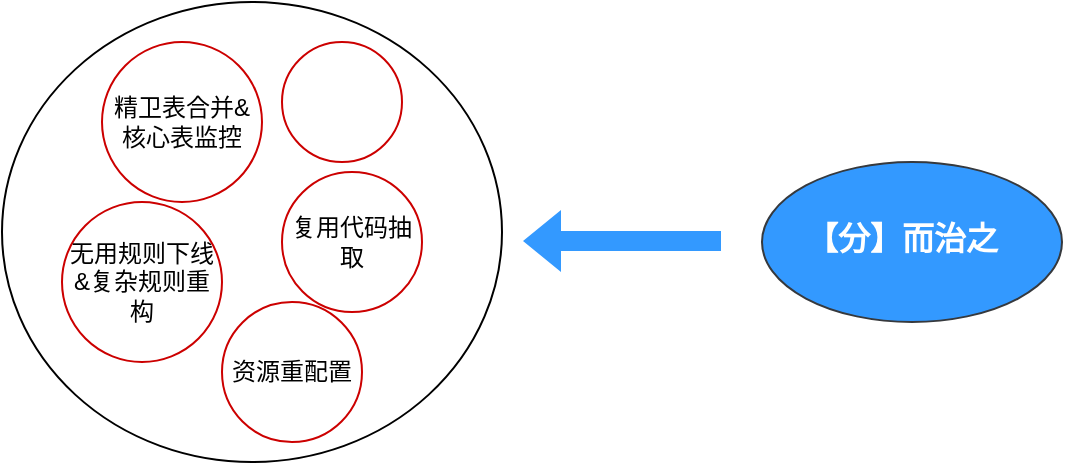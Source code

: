 <mxfile version="26.0.2">
  <diagram name="第 1 页" id="-t-LGwc56JBom7PJ3oQe">
    <mxGraphModel dx="962" dy="700" grid="1" gridSize="10" guides="1" tooltips="1" connect="1" arrows="1" fold="1" page="1" pageScale="1" pageWidth="827" pageHeight="1169" math="0" shadow="0">
      <root>
        <mxCell id="0" />
        <mxCell id="1" parent="0" />
        <mxCell id="YTVyAT52MgxxX6Fu33Iz-1" value="" style="shape=flexArrow;endArrow=classic;html=1;rounded=0;strokeColor=none;fillColor=#3399FF;" edge="1" parent="1">
          <mxGeometry width="50" height="50" relative="1" as="geometry">
            <mxPoint x="570" y="349.5" as="sourcePoint" />
            <mxPoint x="470" y="349.5" as="targetPoint" />
          </mxGeometry>
        </mxCell>
        <mxCell id="YTVyAT52MgxxX6Fu33Iz-2" value="" style="ellipse;whiteSpace=wrap;html=1;strokeColor=#36393d;fillColor=#3399FF;" vertex="1" parent="1">
          <mxGeometry x="590" y="310" width="150" height="80" as="geometry" />
        </mxCell>
        <mxCell id="YTVyAT52MgxxX6Fu33Iz-3" value="&lt;font style=&quot;color: rgb(255, 255, 255); font-size: 16px;&quot;&gt;&lt;b&gt;【分】而治之&lt;/b&gt;&lt;/font&gt;" style="text;html=1;align=center;verticalAlign=middle;whiteSpace=wrap;rounded=0;" vertex="1" parent="1">
          <mxGeometry x="610" y="330" width="100" height="35" as="geometry" />
        </mxCell>
        <mxCell id="YTVyAT52MgxxX6Fu33Iz-4" value="" style="ellipse;whiteSpace=wrap;html=1;" vertex="1" parent="1">
          <mxGeometry x="210" y="230" width="250" height="230" as="geometry" />
        </mxCell>
        <mxCell id="YTVyAT52MgxxX6Fu33Iz-5" value="&lt;div data-docx-has-block-data=&quot;false&quot; data-lark-html-role=&quot;root&quot; data-page-id=&quot;ChRIdA0hZobBU5xymgpcbbGHnzd&quot;&gt;&lt;div class=&quot;old-record-id-XWXkdjbSToSbAaxWngFc1ZIonQe&quot;&gt;精卫表合并&amp;amp;核心表监控&lt;/div&gt;&lt;/div&gt;&lt;span class=&quot;lark-record-clipboard&quot; data-lark-record-format=&quot;docx/text&quot; data-lark-record-data=&quot;{&amp;quot;rootId&amp;quot;:&amp;quot;ChRIdA0hZobBU5xymgpcbbGHnzd&amp;quot;,&amp;quot;text&amp;quot;:{&amp;quot;initialAttributedTexts&amp;quot;:{&amp;quot;text&amp;quot;:{&amp;quot;0&amp;quot;:&amp;quot;精卫表合并&amp;amp;核心表监控&amp;quot;},&amp;quot;attribs&amp;quot;:{&amp;quot;0&amp;quot;:&amp;quot;*0+b&amp;quot;}},&amp;quot;apool&amp;quot;:{&amp;quot;numToAttrib&amp;quot;:{&amp;quot;0&amp;quot;:[&amp;quot;author&amp;quot;,&amp;quot;6789052697665437964&amp;quot;]},&amp;quot;nextNum&amp;quot;:1}},&amp;quot;type&amp;quot;:&amp;quot;text&amp;quot;,&amp;quot;referenceRecordMap&amp;quot;:{},&amp;quot;extra&amp;quot;:{&amp;quot;channel&amp;quot;:&amp;quot;saas&amp;quot;,&amp;quot;pasteRandomId&amp;quot;:&amp;quot;1d12fe56-909d-4299-86d8-354a4d4ec832&amp;quot;,&amp;quot;mention_page_title&amp;quot;:{},&amp;quot;external_mention_url&amp;quot;:{}},&amp;quot;isKeepQuoteContainer&amp;quot;:false,&amp;quot;isFromCode&amp;quot;:false,&amp;quot;selection&amp;quot;:[{&amp;quot;id&amp;quot;:256,&amp;quot;type&amp;quot;:&amp;quot;text&amp;quot;,&amp;quot;selection&amp;quot;:{&amp;quot;start&amp;quot;:0,&amp;quot;end&amp;quot;:11},&amp;quot;recordId&amp;quot;:&amp;quot;XWXkdjbSToSbAaxWngFc1ZIonQe&amp;quot;}],&amp;quot;payloadMap&amp;quot;:{},&amp;quot;isCut&amp;quot;:false}&quot;&gt;&lt;/span&gt;" style="ellipse;whiteSpace=wrap;html=1;aspect=fixed;strokeColor=#CC0000;" vertex="1" parent="1">
          <mxGeometry x="260" y="250" width="80" height="80" as="geometry" />
        </mxCell>
        <mxCell id="YTVyAT52MgxxX6Fu33Iz-6" value="&lt;div data-docx-has-block-data=&quot;false&quot; data-lark-html-role=&quot;root&quot; data-page-id=&quot;ChRIdA0hZobBU5xymgpcbbGHnzd&quot;&gt;&lt;div class=&quot;old-record-id-XWXkdjbSToSbAaxWngFc1ZIonQe&quot;&gt;&lt;div data-docx-has-block-data=&quot;false&quot; data-lark-html-role=&quot;root&quot; data-page-id=&quot;ChRIdA0hZobBU5xymgpcbbGHnzd&quot;&gt;&lt;div class=&quot;old-record-id-XWXkdjbSToSbAaxWngFc1ZIonQe&quot;&gt;无用规则下线&amp;amp;复杂规则重构&lt;/div&gt;&lt;/div&gt;&lt;span class=&quot;lark-record-clipboard&quot; data-lark-record-format=&quot;docx/text&quot; data-lark-record-data=&quot;{&amp;quot;rootId&amp;quot;:&amp;quot;ChRIdA0hZobBU5xymgpcbbGHnzd&amp;quot;,&amp;quot;text&amp;quot;:{&amp;quot;initialAttributedTexts&amp;quot;:{&amp;quot;text&amp;quot;:{&amp;quot;0&amp;quot;:&amp;quot;无用规则下线&amp;amp;复杂规则重构&amp;quot;},&amp;quot;attribs&amp;quot;:{&amp;quot;0&amp;quot;:&amp;quot;*0+d&amp;quot;}},&amp;quot;apool&amp;quot;:{&amp;quot;numToAttrib&amp;quot;:{&amp;quot;0&amp;quot;:[&amp;quot;author&amp;quot;,&amp;quot;6789052697665437964&amp;quot;]},&amp;quot;nextNum&amp;quot;:1}},&amp;quot;type&amp;quot;:&amp;quot;text&amp;quot;,&amp;quot;referenceRecordMap&amp;quot;:{},&amp;quot;extra&amp;quot;:{&amp;quot;channel&amp;quot;:&amp;quot;saas&amp;quot;,&amp;quot;pasteRandomId&amp;quot;:&amp;quot;5cdd5dfd-b43b-46cd-955d-e5122e08f436&amp;quot;,&amp;quot;mention_page_title&amp;quot;:{},&amp;quot;external_mention_url&amp;quot;:{}},&amp;quot;isKeepQuoteContainer&amp;quot;:false,&amp;quot;isFromCode&amp;quot;:false,&amp;quot;selection&amp;quot;:[{&amp;quot;id&amp;quot;:256,&amp;quot;type&amp;quot;:&amp;quot;text&amp;quot;,&amp;quot;selection&amp;quot;:{&amp;quot;start&amp;quot;:14,&amp;quot;end&amp;quot;:27},&amp;quot;recordId&amp;quot;:&amp;quot;XWXkdjbSToSbAaxWngFc1ZIonQe&amp;quot;}],&amp;quot;payloadMap&amp;quot;:{},&amp;quot;isCut&amp;quot;:false}&quot;&gt;&lt;/span&gt;&lt;/div&gt;&lt;/div&gt;&lt;span class=&quot;lark-record-clipboard&quot; data-lark-record-format=&quot;docx/text&quot; data-lark-record-data=&quot;{&amp;quot;rootId&amp;quot;:&amp;quot;ChRIdA0hZobBU5xymgpcbbGHnzd&amp;quot;,&amp;quot;text&amp;quot;:{&amp;quot;initialAttributedTexts&amp;quot;:{&amp;quot;text&amp;quot;:{&amp;quot;0&amp;quot;:&amp;quot;精卫表合并&amp;amp;核心表监控&amp;quot;},&amp;quot;attribs&amp;quot;:{&amp;quot;0&amp;quot;:&amp;quot;*0+b&amp;quot;}},&amp;quot;apool&amp;quot;:{&amp;quot;numToAttrib&amp;quot;:{&amp;quot;0&amp;quot;:[&amp;quot;author&amp;quot;,&amp;quot;6789052697665437964&amp;quot;]},&amp;quot;nextNum&amp;quot;:1}},&amp;quot;type&amp;quot;:&amp;quot;text&amp;quot;,&amp;quot;referenceRecordMap&amp;quot;:{},&amp;quot;extra&amp;quot;:{&amp;quot;channel&amp;quot;:&amp;quot;saas&amp;quot;,&amp;quot;pasteRandomId&amp;quot;:&amp;quot;1d12fe56-909d-4299-86d8-354a4d4ec832&amp;quot;,&amp;quot;mention_page_title&amp;quot;:{},&amp;quot;external_mention_url&amp;quot;:{}},&amp;quot;isKeepQuoteContainer&amp;quot;:false,&amp;quot;isFromCode&amp;quot;:false,&amp;quot;selection&amp;quot;:[{&amp;quot;id&amp;quot;:256,&amp;quot;type&amp;quot;:&amp;quot;text&amp;quot;,&amp;quot;selection&amp;quot;:{&amp;quot;start&amp;quot;:0,&amp;quot;end&amp;quot;:11},&amp;quot;recordId&amp;quot;:&amp;quot;XWXkdjbSToSbAaxWngFc1ZIonQe&amp;quot;}],&amp;quot;payloadMap&amp;quot;:{},&amp;quot;isCut&amp;quot;:false}&quot;&gt;&lt;/span&gt;" style="ellipse;whiteSpace=wrap;html=1;aspect=fixed;strokeColor=#CC0000;" vertex="1" parent="1">
          <mxGeometry x="240" y="330" width="80" height="80" as="geometry" />
        </mxCell>
        <mxCell id="YTVyAT52MgxxX6Fu33Iz-7" value="&lt;div data-docx-has-block-data=&quot;false&quot; data-lark-html-role=&quot;root&quot; data-page-id=&quot;ChRIdA0hZobBU5xymgpcbbGHnzd&quot;&gt;&lt;div class=&quot;old-record-id-XWXkdjbSToSbAaxWngFc1ZIonQe&quot;&gt;&lt;div data-docx-has-block-data=&quot;false&quot; data-lark-html-role=&quot;root&quot; data-page-id=&quot;ChRIdA0hZobBU5xymgpcbbGHnzd&quot;&gt;&lt;div class=&quot;old-record-id-XWXkdjbSToSbAaxWngFc1ZIonQe&quot;&gt;&lt;div data-docx-has-block-data=&quot;false&quot; data-lark-html-role=&quot;root&quot; data-page-id=&quot;ChRIdA0hZobBU5xymgpcbbGHnzd&quot;&gt;&lt;div class=&quot;old-record-id-XWXkdjbSToSbAaxWngFc1ZIonQe&quot;&gt;复用代码抽取&lt;/div&gt;&lt;/div&gt;&lt;span class=&quot;lark-record-clipboard&quot; data-lark-record-format=&quot;docx/text&quot; data-lark-record-data=&quot;{&amp;quot;rootId&amp;quot;:&amp;quot;ChRIdA0hZobBU5xymgpcbbGHnzd&amp;quot;,&amp;quot;text&amp;quot;:{&amp;quot;initialAttributedTexts&amp;quot;:{&amp;quot;text&amp;quot;:{&amp;quot;0&amp;quot;:&amp;quot;复用代码抽取&amp;quot;},&amp;quot;attribs&amp;quot;:{&amp;quot;0&amp;quot;:&amp;quot;*0+6&amp;quot;}},&amp;quot;apool&amp;quot;:{&amp;quot;numToAttrib&amp;quot;:{&amp;quot;0&amp;quot;:[&amp;quot;author&amp;quot;,&amp;quot;6789052697665437964&amp;quot;]},&amp;quot;nextNum&amp;quot;:1}},&amp;quot;type&amp;quot;:&amp;quot;text&amp;quot;,&amp;quot;referenceRecordMap&amp;quot;:{},&amp;quot;extra&amp;quot;:{&amp;quot;channel&amp;quot;:&amp;quot;saas&amp;quot;,&amp;quot;pasteRandomId&amp;quot;:&amp;quot;e9fa6218-35b4-4a9d-a9d8-3d668199a75c&amp;quot;,&amp;quot;mention_page_title&amp;quot;:{},&amp;quot;external_mention_url&amp;quot;:{}},&amp;quot;isKeepQuoteContainer&amp;quot;:false,&amp;quot;isFromCode&amp;quot;:false,&amp;quot;selection&amp;quot;:[{&amp;quot;id&amp;quot;:256,&amp;quot;type&amp;quot;:&amp;quot;text&amp;quot;,&amp;quot;selection&amp;quot;:{&amp;quot;start&amp;quot;:30,&amp;quot;end&amp;quot;:36},&amp;quot;recordId&amp;quot;:&amp;quot;XWXkdjbSToSbAaxWngFc1ZIonQe&amp;quot;}],&amp;quot;payloadMap&amp;quot;:{},&amp;quot;isCut&amp;quot;:false}&quot;&gt;&lt;/span&gt;&lt;/div&gt;&lt;/div&gt;&lt;span class=&quot;lark-record-clipboard&quot; data-lark-record-format=&quot;docx/text&quot; data-lark-record-data=&quot;{&amp;quot;rootId&amp;quot;:&amp;quot;ChRIdA0hZobBU5xymgpcbbGHnzd&amp;quot;,&amp;quot;text&amp;quot;:{&amp;quot;initialAttributedTexts&amp;quot;:{&amp;quot;text&amp;quot;:{&amp;quot;0&amp;quot;:&amp;quot;无用规则下线&amp;amp;复杂规则重构&amp;quot;},&amp;quot;attribs&amp;quot;:{&amp;quot;0&amp;quot;:&amp;quot;*0+d&amp;quot;}},&amp;quot;apool&amp;quot;:{&amp;quot;numToAttrib&amp;quot;:{&amp;quot;0&amp;quot;:[&amp;quot;author&amp;quot;,&amp;quot;6789052697665437964&amp;quot;]},&amp;quot;nextNum&amp;quot;:1}},&amp;quot;type&amp;quot;:&amp;quot;text&amp;quot;,&amp;quot;referenceRecordMap&amp;quot;:{},&amp;quot;extra&amp;quot;:{&amp;quot;channel&amp;quot;:&amp;quot;saas&amp;quot;,&amp;quot;pasteRandomId&amp;quot;:&amp;quot;5cdd5dfd-b43b-46cd-955d-e5122e08f436&amp;quot;,&amp;quot;mention_page_title&amp;quot;:{},&amp;quot;external_mention_url&amp;quot;:{}},&amp;quot;isKeepQuoteContainer&amp;quot;:false,&amp;quot;isFromCode&amp;quot;:false,&amp;quot;selection&amp;quot;:[{&amp;quot;id&amp;quot;:256,&amp;quot;type&amp;quot;:&amp;quot;text&amp;quot;,&amp;quot;selection&amp;quot;:{&amp;quot;start&amp;quot;:14,&amp;quot;end&amp;quot;:27},&amp;quot;recordId&amp;quot;:&amp;quot;XWXkdjbSToSbAaxWngFc1ZIonQe&amp;quot;}],&amp;quot;payloadMap&amp;quot;:{},&amp;quot;isCut&amp;quot;:false}&quot;&gt;&lt;/span&gt;&lt;/div&gt;&lt;/div&gt;&lt;span class=&quot;lark-record-clipboard&quot; data-lark-record-format=&quot;docx/text&quot; data-lark-record-data=&quot;{&amp;quot;rootId&amp;quot;:&amp;quot;ChRIdA0hZobBU5xymgpcbbGHnzd&amp;quot;,&amp;quot;text&amp;quot;:{&amp;quot;initialAttributedTexts&amp;quot;:{&amp;quot;text&amp;quot;:{&amp;quot;0&amp;quot;:&amp;quot;精卫表合并&amp;amp;核心表监控&amp;quot;},&amp;quot;attribs&amp;quot;:{&amp;quot;0&amp;quot;:&amp;quot;*0+b&amp;quot;}},&amp;quot;apool&amp;quot;:{&amp;quot;numToAttrib&amp;quot;:{&amp;quot;0&amp;quot;:[&amp;quot;author&amp;quot;,&amp;quot;6789052697665437964&amp;quot;]},&amp;quot;nextNum&amp;quot;:1}},&amp;quot;type&amp;quot;:&amp;quot;text&amp;quot;,&amp;quot;referenceRecordMap&amp;quot;:{},&amp;quot;extra&amp;quot;:{&amp;quot;channel&amp;quot;:&amp;quot;saas&amp;quot;,&amp;quot;pasteRandomId&amp;quot;:&amp;quot;1d12fe56-909d-4299-86d8-354a4d4ec832&amp;quot;,&amp;quot;mention_page_title&amp;quot;:{},&amp;quot;external_mention_url&amp;quot;:{}},&amp;quot;isKeepQuoteContainer&amp;quot;:false,&amp;quot;isFromCode&amp;quot;:false,&amp;quot;selection&amp;quot;:[{&amp;quot;id&amp;quot;:256,&amp;quot;type&amp;quot;:&amp;quot;text&amp;quot;,&amp;quot;selection&amp;quot;:{&amp;quot;start&amp;quot;:0,&amp;quot;end&amp;quot;:11},&amp;quot;recordId&amp;quot;:&amp;quot;XWXkdjbSToSbAaxWngFc1ZIonQe&amp;quot;}],&amp;quot;payloadMap&amp;quot;:{},&amp;quot;isCut&amp;quot;:false}&quot;&gt;&lt;/span&gt;" style="ellipse;whiteSpace=wrap;html=1;aspect=fixed;strokeColor=#CC0000;" vertex="1" parent="1">
          <mxGeometry x="350" y="315" width="70" height="70" as="geometry" />
        </mxCell>
        <mxCell id="YTVyAT52MgxxX6Fu33Iz-8" value="&lt;div data-docx-has-block-data=&quot;false&quot; data-lark-html-role=&quot;root&quot; data-page-id=&quot;ChRIdA0hZobBU5xymgpcbbGHnzd&quot;&gt;&lt;div class=&quot;old-record-id-XWXkdjbSToSbAaxWngFc1ZIonQe&quot;&gt;&lt;div data-docx-has-block-data=&quot;false&quot; data-lark-html-role=&quot;root&quot; data-page-id=&quot;ChRIdA0hZobBU5xymgpcbbGHnzd&quot;&gt;&lt;div class=&quot;old-record-id-XWXkdjbSToSbAaxWngFc1ZIonQe&quot;&gt;&lt;div data-docx-has-block-data=&quot;false&quot; data-lark-html-role=&quot;root&quot; data-page-id=&quot;ChRIdA0hZobBU5xymgpcbbGHnzd&quot;&gt;&lt;div class=&quot;old-record-id-XWXkdjbSToSbAaxWngFc1ZIonQe&quot;&gt;&lt;div data-docx-has-block-data=&quot;false&quot; data-lark-html-role=&quot;root&quot; data-page-id=&quot;ChRIdA0hZobBU5xymgpcbbGHnzd&quot;&gt;&lt;div class=&quot;old-record-id-XWXkdjbSToSbAaxWngFc1ZIonQe&quot;&gt;资源重配置&lt;/div&gt;&lt;/div&gt;&lt;span class=&quot;lark-record-clipboard&quot; data-lark-record-format=&quot;docx/text&quot; data-lark-record-data=&quot;{&amp;quot;rootId&amp;quot;:&amp;quot;ChRIdA0hZobBU5xymgpcbbGHnzd&amp;quot;,&amp;quot;text&amp;quot;:{&amp;quot;initialAttributedTexts&amp;quot;:{&amp;quot;text&amp;quot;:{&amp;quot;0&amp;quot;:&amp;quot;资源重配置&amp;quot;},&amp;quot;attribs&amp;quot;:{&amp;quot;0&amp;quot;:&amp;quot;*0+5&amp;quot;}},&amp;quot;apool&amp;quot;:{&amp;quot;numToAttrib&amp;quot;:{&amp;quot;0&amp;quot;:[&amp;quot;author&amp;quot;,&amp;quot;6789052697665437964&amp;quot;]},&amp;quot;nextNum&amp;quot;:1}},&amp;quot;type&amp;quot;:&amp;quot;text&amp;quot;,&amp;quot;referenceRecordMap&amp;quot;:{},&amp;quot;extra&amp;quot;:{&amp;quot;channel&amp;quot;:&amp;quot;saas&amp;quot;,&amp;quot;pasteRandomId&amp;quot;:&amp;quot;1291db8a-156d-451d-92f8-595e6074ff26&amp;quot;,&amp;quot;mention_page_title&amp;quot;:{},&amp;quot;external_mention_url&amp;quot;:{}},&amp;quot;isKeepQuoteContainer&amp;quot;:false,&amp;quot;isFromCode&amp;quot;:false,&amp;quot;selection&amp;quot;:[{&amp;quot;id&amp;quot;:256,&amp;quot;type&amp;quot;:&amp;quot;text&amp;quot;,&amp;quot;selection&amp;quot;:{&amp;quot;start&amp;quot;:39,&amp;quot;end&amp;quot;:44},&amp;quot;recordId&amp;quot;:&amp;quot;XWXkdjbSToSbAaxWngFc1ZIonQe&amp;quot;}],&amp;quot;payloadMap&amp;quot;:{},&amp;quot;isCut&amp;quot;:false}&quot;&gt;&lt;/span&gt;&lt;/div&gt;&lt;/div&gt;&lt;span class=&quot;lark-record-clipboard&quot; data-lark-record-format=&quot;docx/text&quot; data-lark-record-data=&quot;{&amp;quot;rootId&amp;quot;:&amp;quot;ChRIdA0hZobBU5xymgpcbbGHnzd&amp;quot;,&amp;quot;text&amp;quot;:{&amp;quot;initialAttributedTexts&amp;quot;:{&amp;quot;text&amp;quot;:{&amp;quot;0&amp;quot;:&amp;quot;复用代码抽取&amp;quot;},&amp;quot;attribs&amp;quot;:{&amp;quot;0&amp;quot;:&amp;quot;*0+6&amp;quot;}},&amp;quot;apool&amp;quot;:{&amp;quot;numToAttrib&amp;quot;:{&amp;quot;0&amp;quot;:[&amp;quot;author&amp;quot;,&amp;quot;6789052697665437964&amp;quot;]},&amp;quot;nextNum&amp;quot;:1}},&amp;quot;type&amp;quot;:&amp;quot;text&amp;quot;,&amp;quot;referenceRecordMap&amp;quot;:{},&amp;quot;extra&amp;quot;:{&amp;quot;channel&amp;quot;:&amp;quot;saas&amp;quot;,&amp;quot;pasteRandomId&amp;quot;:&amp;quot;e9fa6218-35b4-4a9d-a9d8-3d668199a75c&amp;quot;,&amp;quot;mention_page_title&amp;quot;:{},&amp;quot;external_mention_url&amp;quot;:{}},&amp;quot;isKeepQuoteContainer&amp;quot;:false,&amp;quot;isFromCode&amp;quot;:false,&amp;quot;selection&amp;quot;:[{&amp;quot;id&amp;quot;:256,&amp;quot;type&amp;quot;:&amp;quot;text&amp;quot;,&amp;quot;selection&amp;quot;:{&amp;quot;start&amp;quot;:30,&amp;quot;end&amp;quot;:36},&amp;quot;recordId&amp;quot;:&amp;quot;XWXkdjbSToSbAaxWngFc1ZIonQe&amp;quot;}],&amp;quot;payloadMap&amp;quot;:{},&amp;quot;isCut&amp;quot;:false}&quot;&gt;&lt;/span&gt;&lt;/div&gt;&lt;/div&gt;&lt;span class=&quot;lark-record-clipboard&quot; data-lark-record-format=&quot;docx/text&quot; data-lark-record-data=&quot;{&amp;quot;rootId&amp;quot;:&amp;quot;ChRIdA0hZobBU5xymgpcbbGHnzd&amp;quot;,&amp;quot;text&amp;quot;:{&amp;quot;initialAttributedTexts&amp;quot;:{&amp;quot;text&amp;quot;:{&amp;quot;0&amp;quot;:&amp;quot;无用规则下线&amp;amp;复杂规则重构&amp;quot;},&amp;quot;attribs&amp;quot;:{&amp;quot;0&amp;quot;:&amp;quot;*0+d&amp;quot;}},&amp;quot;apool&amp;quot;:{&amp;quot;numToAttrib&amp;quot;:{&amp;quot;0&amp;quot;:[&amp;quot;author&amp;quot;,&amp;quot;6789052697665437964&amp;quot;]},&amp;quot;nextNum&amp;quot;:1}},&amp;quot;type&amp;quot;:&amp;quot;text&amp;quot;,&amp;quot;referenceRecordMap&amp;quot;:{},&amp;quot;extra&amp;quot;:{&amp;quot;channel&amp;quot;:&amp;quot;saas&amp;quot;,&amp;quot;pasteRandomId&amp;quot;:&amp;quot;5cdd5dfd-b43b-46cd-955d-e5122e08f436&amp;quot;,&amp;quot;mention_page_title&amp;quot;:{},&amp;quot;external_mention_url&amp;quot;:{}},&amp;quot;isKeepQuoteContainer&amp;quot;:false,&amp;quot;isFromCode&amp;quot;:false,&amp;quot;selection&amp;quot;:[{&amp;quot;id&amp;quot;:256,&amp;quot;type&amp;quot;:&amp;quot;text&amp;quot;,&amp;quot;selection&amp;quot;:{&amp;quot;start&amp;quot;:14,&amp;quot;end&amp;quot;:27},&amp;quot;recordId&amp;quot;:&amp;quot;XWXkdjbSToSbAaxWngFc1ZIonQe&amp;quot;}],&amp;quot;payloadMap&amp;quot;:{},&amp;quot;isCut&amp;quot;:false}&quot;&gt;&lt;/span&gt;&lt;/div&gt;&lt;/div&gt;&lt;span class=&quot;lark-record-clipboard&quot; data-lark-record-format=&quot;docx/text&quot; data-lark-record-data=&quot;{&amp;quot;rootId&amp;quot;:&amp;quot;ChRIdA0hZobBU5xymgpcbbGHnzd&amp;quot;,&amp;quot;text&amp;quot;:{&amp;quot;initialAttributedTexts&amp;quot;:{&amp;quot;text&amp;quot;:{&amp;quot;0&amp;quot;:&amp;quot;精卫表合并&amp;amp;核心表监控&amp;quot;},&amp;quot;attribs&amp;quot;:{&amp;quot;0&amp;quot;:&amp;quot;*0+b&amp;quot;}},&amp;quot;apool&amp;quot;:{&amp;quot;numToAttrib&amp;quot;:{&amp;quot;0&amp;quot;:[&amp;quot;author&amp;quot;,&amp;quot;6789052697665437964&amp;quot;]},&amp;quot;nextNum&amp;quot;:1}},&amp;quot;type&amp;quot;:&amp;quot;text&amp;quot;,&amp;quot;referenceRecordMap&amp;quot;:{},&amp;quot;extra&amp;quot;:{&amp;quot;channel&amp;quot;:&amp;quot;saas&amp;quot;,&amp;quot;pasteRandomId&amp;quot;:&amp;quot;1d12fe56-909d-4299-86d8-354a4d4ec832&amp;quot;,&amp;quot;mention_page_title&amp;quot;:{},&amp;quot;external_mention_url&amp;quot;:{}},&amp;quot;isKeepQuoteContainer&amp;quot;:false,&amp;quot;isFromCode&amp;quot;:false,&amp;quot;selection&amp;quot;:[{&amp;quot;id&amp;quot;:256,&amp;quot;type&amp;quot;:&amp;quot;text&amp;quot;,&amp;quot;selection&amp;quot;:{&amp;quot;start&amp;quot;:0,&amp;quot;end&amp;quot;:11},&amp;quot;recordId&amp;quot;:&amp;quot;XWXkdjbSToSbAaxWngFc1ZIonQe&amp;quot;}],&amp;quot;payloadMap&amp;quot;:{},&amp;quot;isCut&amp;quot;:false}&quot;&gt;&lt;/span&gt;" style="ellipse;whiteSpace=wrap;html=1;aspect=fixed;strokeColor=#CC0000;" vertex="1" parent="1">
          <mxGeometry x="320" y="380" width="70" height="70" as="geometry" />
        </mxCell>
        <mxCell id="YTVyAT52MgxxX6Fu33Iz-9" value="&lt;div data-docx-has-block-data=&quot;false&quot; data-lark-html-role=&quot;root&quot; data-page-id=&quot;ChRIdA0hZobBU5xymgpcbbGHnzd&quot;&gt;&lt;div class=&quot;old-record-id-XWXkdjbSToSbAaxWngFc1ZIonQe&quot;&gt;&lt;div data-docx-has-block-data=&quot;false&quot; data-lark-html-role=&quot;root&quot; data-page-id=&quot;ChRIdA0hZobBU5xymgpcbbGHnzd&quot;&gt;&lt;div class=&quot;old-record-id-XWXkdjbSToSbAaxWngFc1ZIonQe&quot;&gt;&lt;div data-docx-has-block-data=&quot;false&quot; data-lark-html-role=&quot;root&quot; data-page-id=&quot;ChRIdA0hZobBU5xymgpcbbGHnzd&quot;&gt;&lt;div class=&quot;old-record-id-XWXkdjbSToSbAaxWngFc1ZIonQe&quot;&gt;&lt;div data-docx-has-block-data=&quot;false&quot; data-lark-html-role=&quot;root&quot; data-page-id=&quot;ChRIdA0hZobBU5xymgpcbbGHnzd&quot;&gt;&lt;div class=&quot;old-record-id-XWXkdjbSToSbAaxWngFc1ZIonQe&quot;&gt;&lt;br&gt;&lt;/div&gt;&lt;/div&gt;&lt;span class=&quot;lark-record-clipboard&quot; data-lark-record-format=&quot;docx/text&quot; data-lark-record-data=&quot;{&amp;quot;rootId&amp;quot;:&amp;quot;ChRIdA0hZobBU5xymgpcbbGHnzd&amp;quot;,&amp;quot;text&amp;quot;:{&amp;quot;initialAttributedTexts&amp;quot;:{&amp;quot;text&amp;quot;:{&amp;quot;0&amp;quot;:&amp;quot;资源重配置&amp;quot;},&amp;quot;attribs&amp;quot;:{&amp;quot;0&amp;quot;:&amp;quot;*0+5&amp;quot;}},&amp;quot;apool&amp;quot;:{&amp;quot;numToAttrib&amp;quot;:{&amp;quot;0&amp;quot;:[&amp;quot;author&amp;quot;,&amp;quot;6789052697665437964&amp;quot;]},&amp;quot;nextNum&amp;quot;:1}},&amp;quot;type&amp;quot;:&amp;quot;text&amp;quot;,&amp;quot;referenceRecordMap&amp;quot;:{},&amp;quot;extra&amp;quot;:{&amp;quot;channel&amp;quot;:&amp;quot;saas&amp;quot;,&amp;quot;pasteRandomId&amp;quot;:&amp;quot;1291db8a-156d-451d-92f8-595e6074ff26&amp;quot;,&amp;quot;mention_page_title&amp;quot;:{},&amp;quot;external_mention_url&amp;quot;:{}},&amp;quot;isKeepQuoteContainer&amp;quot;:false,&amp;quot;isFromCode&amp;quot;:false,&amp;quot;selection&amp;quot;:[{&amp;quot;id&amp;quot;:256,&amp;quot;type&amp;quot;:&amp;quot;text&amp;quot;,&amp;quot;selection&amp;quot;:{&amp;quot;start&amp;quot;:39,&amp;quot;end&amp;quot;:44},&amp;quot;recordId&amp;quot;:&amp;quot;XWXkdjbSToSbAaxWngFc1ZIonQe&amp;quot;}],&amp;quot;payloadMap&amp;quot;:{},&amp;quot;isCut&amp;quot;:false}&quot;&gt;&lt;/span&gt;&lt;/div&gt;&lt;/div&gt;&lt;span class=&quot;lark-record-clipboard&quot; data-lark-record-format=&quot;docx/text&quot; data-lark-record-data=&quot;{&amp;quot;rootId&amp;quot;:&amp;quot;ChRIdA0hZobBU5xymgpcbbGHnzd&amp;quot;,&amp;quot;text&amp;quot;:{&amp;quot;initialAttributedTexts&amp;quot;:{&amp;quot;text&amp;quot;:{&amp;quot;0&amp;quot;:&amp;quot;复用代码抽取&amp;quot;},&amp;quot;attribs&amp;quot;:{&amp;quot;0&amp;quot;:&amp;quot;*0+6&amp;quot;}},&amp;quot;apool&amp;quot;:{&amp;quot;numToAttrib&amp;quot;:{&amp;quot;0&amp;quot;:[&amp;quot;author&amp;quot;,&amp;quot;6789052697665437964&amp;quot;]},&amp;quot;nextNum&amp;quot;:1}},&amp;quot;type&amp;quot;:&amp;quot;text&amp;quot;,&amp;quot;referenceRecordMap&amp;quot;:{},&amp;quot;extra&amp;quot;:{&amp;quot;channel&amp;quot;:&amp;quot;saas&amp;quot;,&amp;quot;pasteRandomId&amp;quot;:&amp;quot;e9fa6218-35b4-4a9d-a9d8-3d668199a75c&amp;quot;,&amp;quot;mention_page_title&amp;quot;:{},&amp;quot;external_mention_url&amp;quot;:{}},&amp;quot;isKeepQuoteContainer&amp;quot;:false,&amp;quot;isFromCode&amp;quot;:false,&amp;quot;selection&amp;quot;:[{&amp;quot;id&amp;quot;:256,&amp;quot;type&amp;quot;:&amp;quot;text&amp;quot;,&amp;quot;selection&amp;quot;:{&amp;quot;start&amp;quot;:30,&amp;quot;end&amp;quot;:36},&amp;quot;recordId&amp;quot;:&amp;quot;XWXkdjbSToSbAaxWngFc1ZIonQe&amp;quot;}],&amp;quot;payloadMap&amp;quot;:{},&amp;quot;isCut&amp;quot;:false}&quot;&gt;&lt;/span&gt;&lt;/div&gt;&lt;/div&gt;&lt;span class=&quot;lark-record-clipboard&quot; data-lark-record-format=&quot;docx/text&quot; data-lark-record-data=&quot;{&amp;quot;rootId&amp;quot;:&amp;quot;ChRIdA0hZobBU5xymgpcbbGHnzd&amp;quot;,&amp;quot;text&amp;quot;:{&amp;quot;initialAttributedTexts&amp;quot;:{&amp;quot;text&amp;quot;:{&amp;quot;0&amp;quot;:&amp;quot;无用规则下线&amp;amp;复杂规则重构&amp;quot;},&amp;quot;attribs&amp;quot;:{&amp;quot;0&amp;quot;:&amp;quot;*0+d&amp;quot;}},&amp;quot;apool&amp;quot;:{&amp;quot;numToAttrib&amp;quot;:{&amp;quot;0&amp;quot;:[&amp;quot;author&amp;quot;,&amp;quot;6789052697665437964&amp;quot;]},&amp;quot;nextNum&amp;quot;:1}},&amp;quot;type&amp;quot;:&amp;quot;text&amp;quot;,&amp;quot;referenceRecordMap&amp;quot;:{},&amp;quot;extra&amp;quot;:{&amp;quot;channel&amp;quot;:&amp;quot;saas&amp;quot;,&amp;quot;pasteRandomId&amp;quot;:&amp;quot;5cdd5dfd-b43b-46cd-955d-e5122e08f436&amp;quot;,&amp;quot;mention_page_title&amp;quot;:{},&amp;quot;external_mention_url&amp;quot;:{}},&amp;quot;isKeepQuoteContainer&amp;quot;:false,&amp;quot;isFromCode&amp;quot;:false,&amp;quot;selection&amp;quot;:[{&amp;quot;id&amp;quot;:256,&amp;quot;type&amp;quot;:&amp;quot;text&amp;quot;,&amp;quot;selection&amp;quot;:{&amp;quot;start&amp;quot;:14,&amp;quot;end&amp;quot;:27},&amp;quot;recordId&amp;quot;:&amp;quot;XWXkdjbSToSbAaxWngFc1ZIonQe&amp;quot;}],&amp;quot;payloadMap&amp;quot;:{},&amp;quot;isCut&amp;quot;:false}&quot;&gt;&lt;/span&gt;&lt;/div&gt;&lt;/div&gt;&lt;span class=&quot;lark-record-clipboard&quot; data-lark-record-format=&quot;docx/text&quot; data-lark-record-data=&quot;{&amp;quot;rootId&amp;quot;:&amp;quot;ChRIdA0hZobBU5xymgpcbbGHnzd&amp;quot;,&amp;quot;text&amp;quot;:{&amp;quot;initialAttributedTexts&amp;quot;:{&amp;quot;text&amp;quot;:{&amp;quot;0&amp;quot;:&amp;quot;精卫表合并&amp;amp;核心表监控&amp;quot;},&amp;quot;attribs&amp;quot;:{&amp;quot;0&amp;quot;:&amp;quot;*0+b&amp;quot;}},&amp;quot;apool&amp;quot;:{&amp;quot;numToAttrib&amp;quot;:{&amp;quot;0&amp;quot;:[&amp;quot;author&amp;quot;,&amp;quot;6789052697665437964&amp;quot;]},&amp;quot;nextNum&amp;quot;:1}},&amp;quot;type&amp;quot;:&amp;quot;text&amp;quot;,&amp;quot;referenceRecordMap&amp;quot;:{},&amp;quot;extra&amp;quot;:{&amp;quot;channel&amp;quot;:&amp;quot;saas&amp;quot;,&amp;quot;pasteRandomId&amp;quot;:&amp;quot;1d12fe56-909d-4299-86d8-354a4d4ec832&amp;quot;,&amp;quot;mention_page_title&amp;quot;:{},&amp;quot;external_mention_url&amp;quot;:{}},&amp;quot;isKeepQuoteContainer&amp;quot;:false,&amp;quot;isFromCode&amp;quot;:false,&amp;quot;selection&amp;quot;:[{&amp;quot;id&amp;quot;:256,&amp;quot;type&amp;quot;:&amp;quot;text&amp;quot;,&amp;quot;selection&amp;quot;:{&amp;quot;start&amp;quot;:0,&amp;quot;end&amp;quot;:11},&amp;quot;recordId&amp;quot;:&amp;quot;XWXkdjbSToSbAaxWngFc1ZIonQe&amp;quot;}],&amp;quot;payloadMap&amp;quot;:{},&amp;quot;isCut&amp;quot;:false}&quot;&gt;&lt;/span&gt;" style="ellipse;whiteSpace=wrap;html=1;aspect=fixed;strokeColor=#CC0000;" vertex="1" parent="1">
          <mxGeometry x="350" y="250" width="60" height="60" as="geometry" />
        </mxCell>
      </root>
    </mxGraphModel>
  </diagram>
</mxfile>

